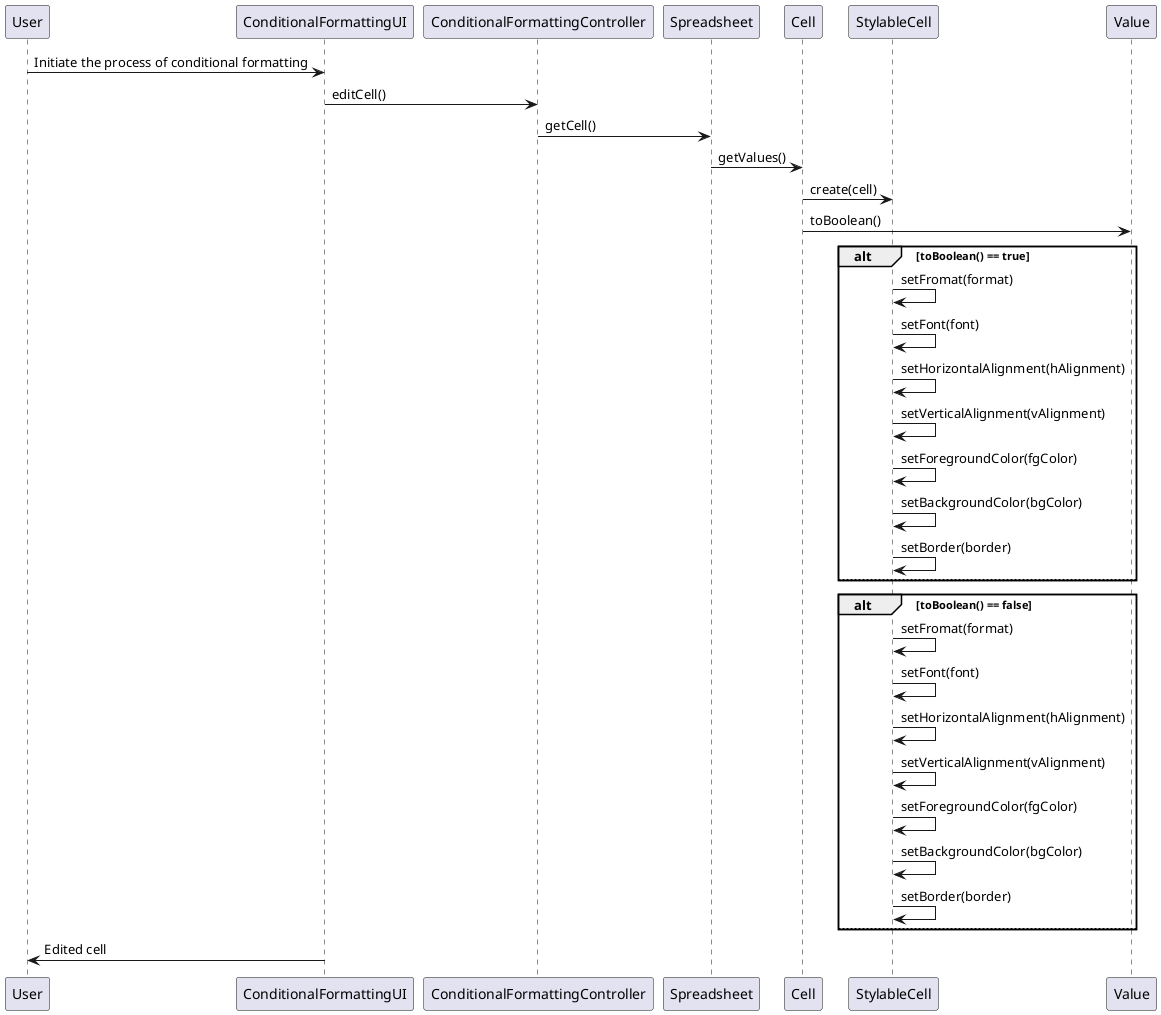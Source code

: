 @startuml doc-files/lang03_01_design1.png
User -> ConditionalFormattingUI: Initiate the process of conditional formatting
ConditionalFormattingUI -> ConditionalFormattingController: editCell()
ConditionalFormattingController -> Spreadsheet: getCell()
Spreadsheet -> Cell: getValues()
Cell -> StylableCell: create(cell)
Cell -> Value: toBoolean()
alt toBoolean() == true
StylableCell -> StylableCell:setFromat(format)
StylableCell -> StylableCell:setFont(font)
StylableCell -> StylableCell:setHorizontalAlignment(hAlignment)
StylableCell -> StylableCell:setVerticalAlignment(vAlignment)
StylableCell -> StylableCell:setForegroundColor(fgColor)
StylableCell -> StylableCell:setBackgroundColor(bgColor)
StylableCell -> StylableCell:setBorder(border)
else
end
alt toBoolean() == false
StylableCell -> StylableCell:setFromat(format)
StylableCell -> StylableCell:setFont(font)
StylableCell -> StylableCell:setHorizontalAlignment(hAlignment)
StylableCell -> StylableCell:setVerticalAlignment(vAlignment)
StylableCell -> StylableCell:setForegroundColor(fgColor)
StylableCell -> StylableCell:setBackgroundColor(bgColor)
StylableCell -> StylableCell:setBorder(border)
else
end
ConditionalFormattingUI -> User: Edited cell
@enduml